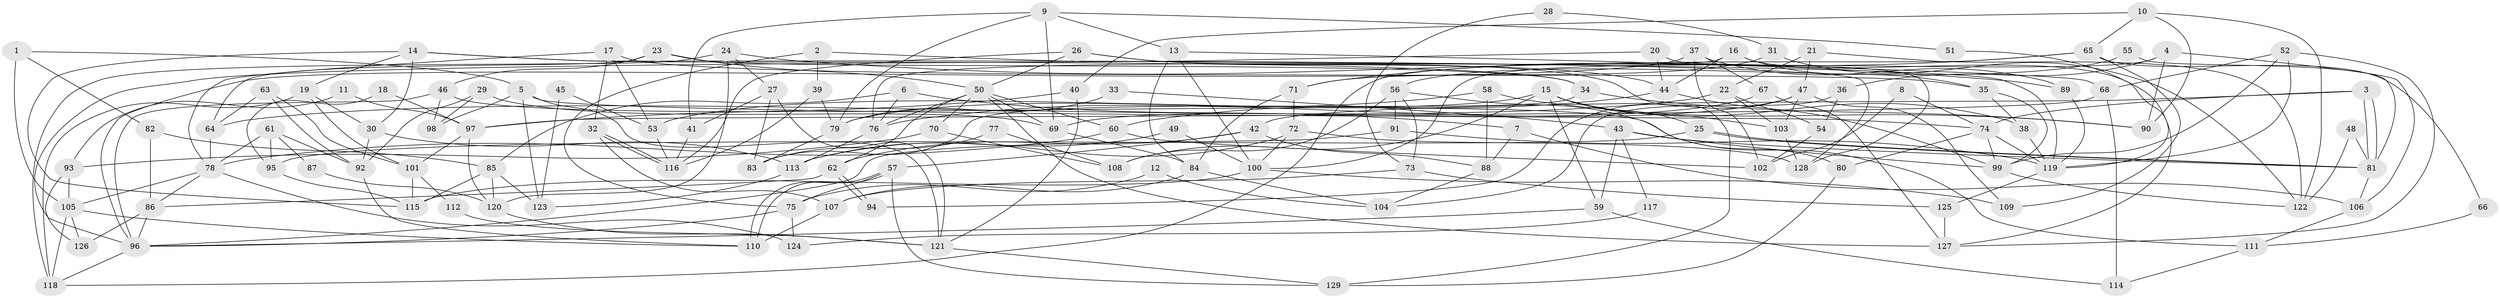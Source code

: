 // Generated by graph-tools (version 1.1) at 2025/36/03/09/25 02:36:05]
// undirected, 129 vertices, 258 edges
graph export_dot {
graph [start="1"]
  node [color=gray90,style=filled];
  1;
  2;
  3;
  4;
  5;
  6;
  7;
  8;
  9;
  10;
  11;
  12;
  13;
  14;
  15;
  16;
  17;
  18;
  19;
  20;
  21;
  22;
  23;
  24;
  25;
  26;
  27;
  28;
  29;
  30;
  31;
  32;
  33;
  34;
  35;
  36;
  37;
  38;
  39;
  40;
  41;
  42;
  43;
  44;
  45;
  46;
  47;
  48;
  49;
  50;
  51;
  52;
  53;
  54;
  55;
  56;
  57;
  58;
  59;
  60;
  61;
  62;
  63;
  64;
  65;
  66;
  67;
  68;
  69;
  70;
  71;
  72;
  73;
  74;
  75;
  76;
  77;
  78;
  79;
  80;
  81;
  82;
  83;
  84;
  85;
  86;
  87;
  88;
  89;
  90;
  91;
  92;
  93;
  94;
  95;
  96;
  97;
  98;
  99;
  100;
  101;
  102;
  103;
  104;
  105;
  106;
  107;
  108;
  109;
  110;
  111;
  112;
  113;
  114;
  115;
  116;
  117;
  118;
  119;
  120;
  121;
  122;
  123;
  124;
  125;
  126;
  127;
  128;
  129;
  1 -- 105;
  1 -- 5;
  1 -- 82;
  2 -- 119;
  2 -- 39;
  2 -- 75;
  3 -- 74;
  3 -- 81;
  3 -- 81;
  3 -- 42;
  4 -- 36;
  4 -- 90;
  4 -- 100;
  4 -- 106;
  5 -- 74;
  5 -- 98;
  5 -- 121;
  5 -- 123;
  6 -- 85;
  6 -- 7;
  6 -- 76;
  7 -- 106;
  7 -- 88;
  8 -- 74;
  8 -- 102;
  9 -- 13;
  9 -- 69;
  9 -- 41;
  9 -- 51;
  9 -- 79;
  10 -- 122;
  10 -- 40;
  10 -- 65;
  10 -- 90;
  11 -- 97;
  11 -- 93;
  12 -- 104;
  12 -- 75;
  13 -- 100;
  13 -- 68;
  13 -- 84;
  14 -- 128;
  14 -- 115;
  14 -- 19;
  14 -- 30;
  14 -- 34;
  15 -- 53;
  15 -- 59;
  15 -- 25;
  15 -- 38;
  15 -- 103;
  15 -- 108;
  16 -- 76;
  16 -- 44;
  16 -- 35;
  16 -- 127;
  17 -- 35;
  17 -- 32;
  17 -- 53;
  17 -- 78;
  18 -- 95;
  18 -- 97;
  19 -- 118;
  19 -- 30;
  19 -- 101;
  20 -- 44;
  20 -- 128;
  20 -- 96;
  21 -- 47;
  21 -- 22;
  21 -- 122;
  22 -- 103;
  22 -- 64;
  22 -- 54;
  23 -- 46;
  23 -- 50;
  23 -- 34;
  23 -- 64;
  24 -- 120;
  24 -- 118;
  24 -- 27;
  24 -- 89;
  25 -- 81;
  25 -- 81;
  25 -- 95;
  26 -- 50;
  26 -- 129;
  26 -- 44;
  26 -- 116;
  27 -- 41;
  27 -- 83;
  27 -- 121;
  28 -- 31;
  28 -- 73;
  29 -- 92;
  29 -- 69;
  29 -- 98;
  30 -- 92;
  30 -- 113;
  31 -- 71;
  31 -- 122;
  32 -- 107;
  32 -- 116;
  32 -- 116;
  33 -- 79;
  33 -- 43;
  34 -- 83;
  34 -- 90;
  35 -- 99;
  35 -- 38;
  36 -- 104;
  36 -- 54;
  37 -- 96;
  37 -- 89;
  37 -- 67;
  37 -- 102;
  38 -- 119;
  39 -- 79;
  39 -- 116;
  40 -- 121;
  40 -- 97;
  41 -- 116;
  42 -- 57;
  42 -- 62;
  42 -- 88;
  43 -- 81;
  43 -- 99;
  43 -- 59;
  43 -- 117;
  44 -- 60;
  44 -- 99;
  45 -- 123;
  45 -- 53;
  46 -- 111;
  46 -- 96;
  46 -- 98;
  47 -- 109;
  47 -- 79;
  47 -- 94;
  47 -- 103;
  48 -- 122;
  48 -- 81;
  49 -- 100;
  49 -- 113;
  50 -- 62;
  50 -- 127;
  50 -- 60;
  50 -- 69;
  50 -- 70;
  50 -- 76;
  51 -- 119;
  52 -- 127;
  52 -- 119;
  52 -- 68;
  52 -- 99;
  53 -- 116;
  54 -- 102;
  55 -- 81;
  55 -- 56;
  56 -- 80;
  56 -- 73;
  56 -- 91;
  56 -- 108;
  57 -- 75;
  57 -- 110;
  57 -- 110;
  57 -- 129;
  58 -- 90;
  58 -- 76;
  58 -- 88;
  59 -- 96;
  59 -- 114;
  60 -- 78;
  60 -- 102;
  61 -- 92;
  61 -- 78;
  61 -- 87;
  61 -- 95;
  62 -- 94;
  62 -- 94;
  62 -- 86;
  63 -- 64;
  63 -- 92;
  63 -- 101;
  64 -- 78;
  65 -- 118;
  65 -- 66;
  65 -- 71;
  65 -- 109;
  66 -- 111;
  67 -- 69;
  67 -- 127;
  68 -- 97;
  68 -- 114;
  69 -- 84;
  70 -- 108;
  70 -- 93;
  71 -- 72;
  71 -- 84;
  72 -- 100;
  72 -- 113;
  72 -- 128;
  73 -- 107;
  73 -- 125;
  74 -- 99;
  74 -- 119;
  74 -- 80;
  75 -- 96;
  75 -- 124;
  76 -- 113;
  77 -- 83;
  77 -- 108;
  78 -- 86;
  78 -- 105;
  78 -- 124;
  79 -- 83;
  80 -- 129;
  81 -- 106;
  82 -- 85;
  82 -- 86;
  84 -- 104;
  84 -- 107;
  85 -- 115;
  85 -- 123;
  85 -- 120;
  86 -- 96;
  86 -- 126;
  87 -- 120;
  88 -- 104;
  89 -- 119;
  91 -- 96;
  91 -- 119;
  92 -- 110;
  93 -- 126;
  93 -- 105;
  95 -- 115;
  96 -- 118;
  97 -- 120;
  97 -- 101;
  99 -- 122;
  100 -- 115;
  100 -- 109;
  101 -- 112;
  101 -- 115;
  103 -- 128;
  105 -- 110;
  105 -- 118;
  105 -- 126;
  106 -- 111;
  107 -- 110;
  111 -- 114;
  112 -- 121;
  113 -- 123;
  117 -- 124;
  119 -- 125;
  120 -- 121;
  121 -- 129;
  125 -- 127;
}
